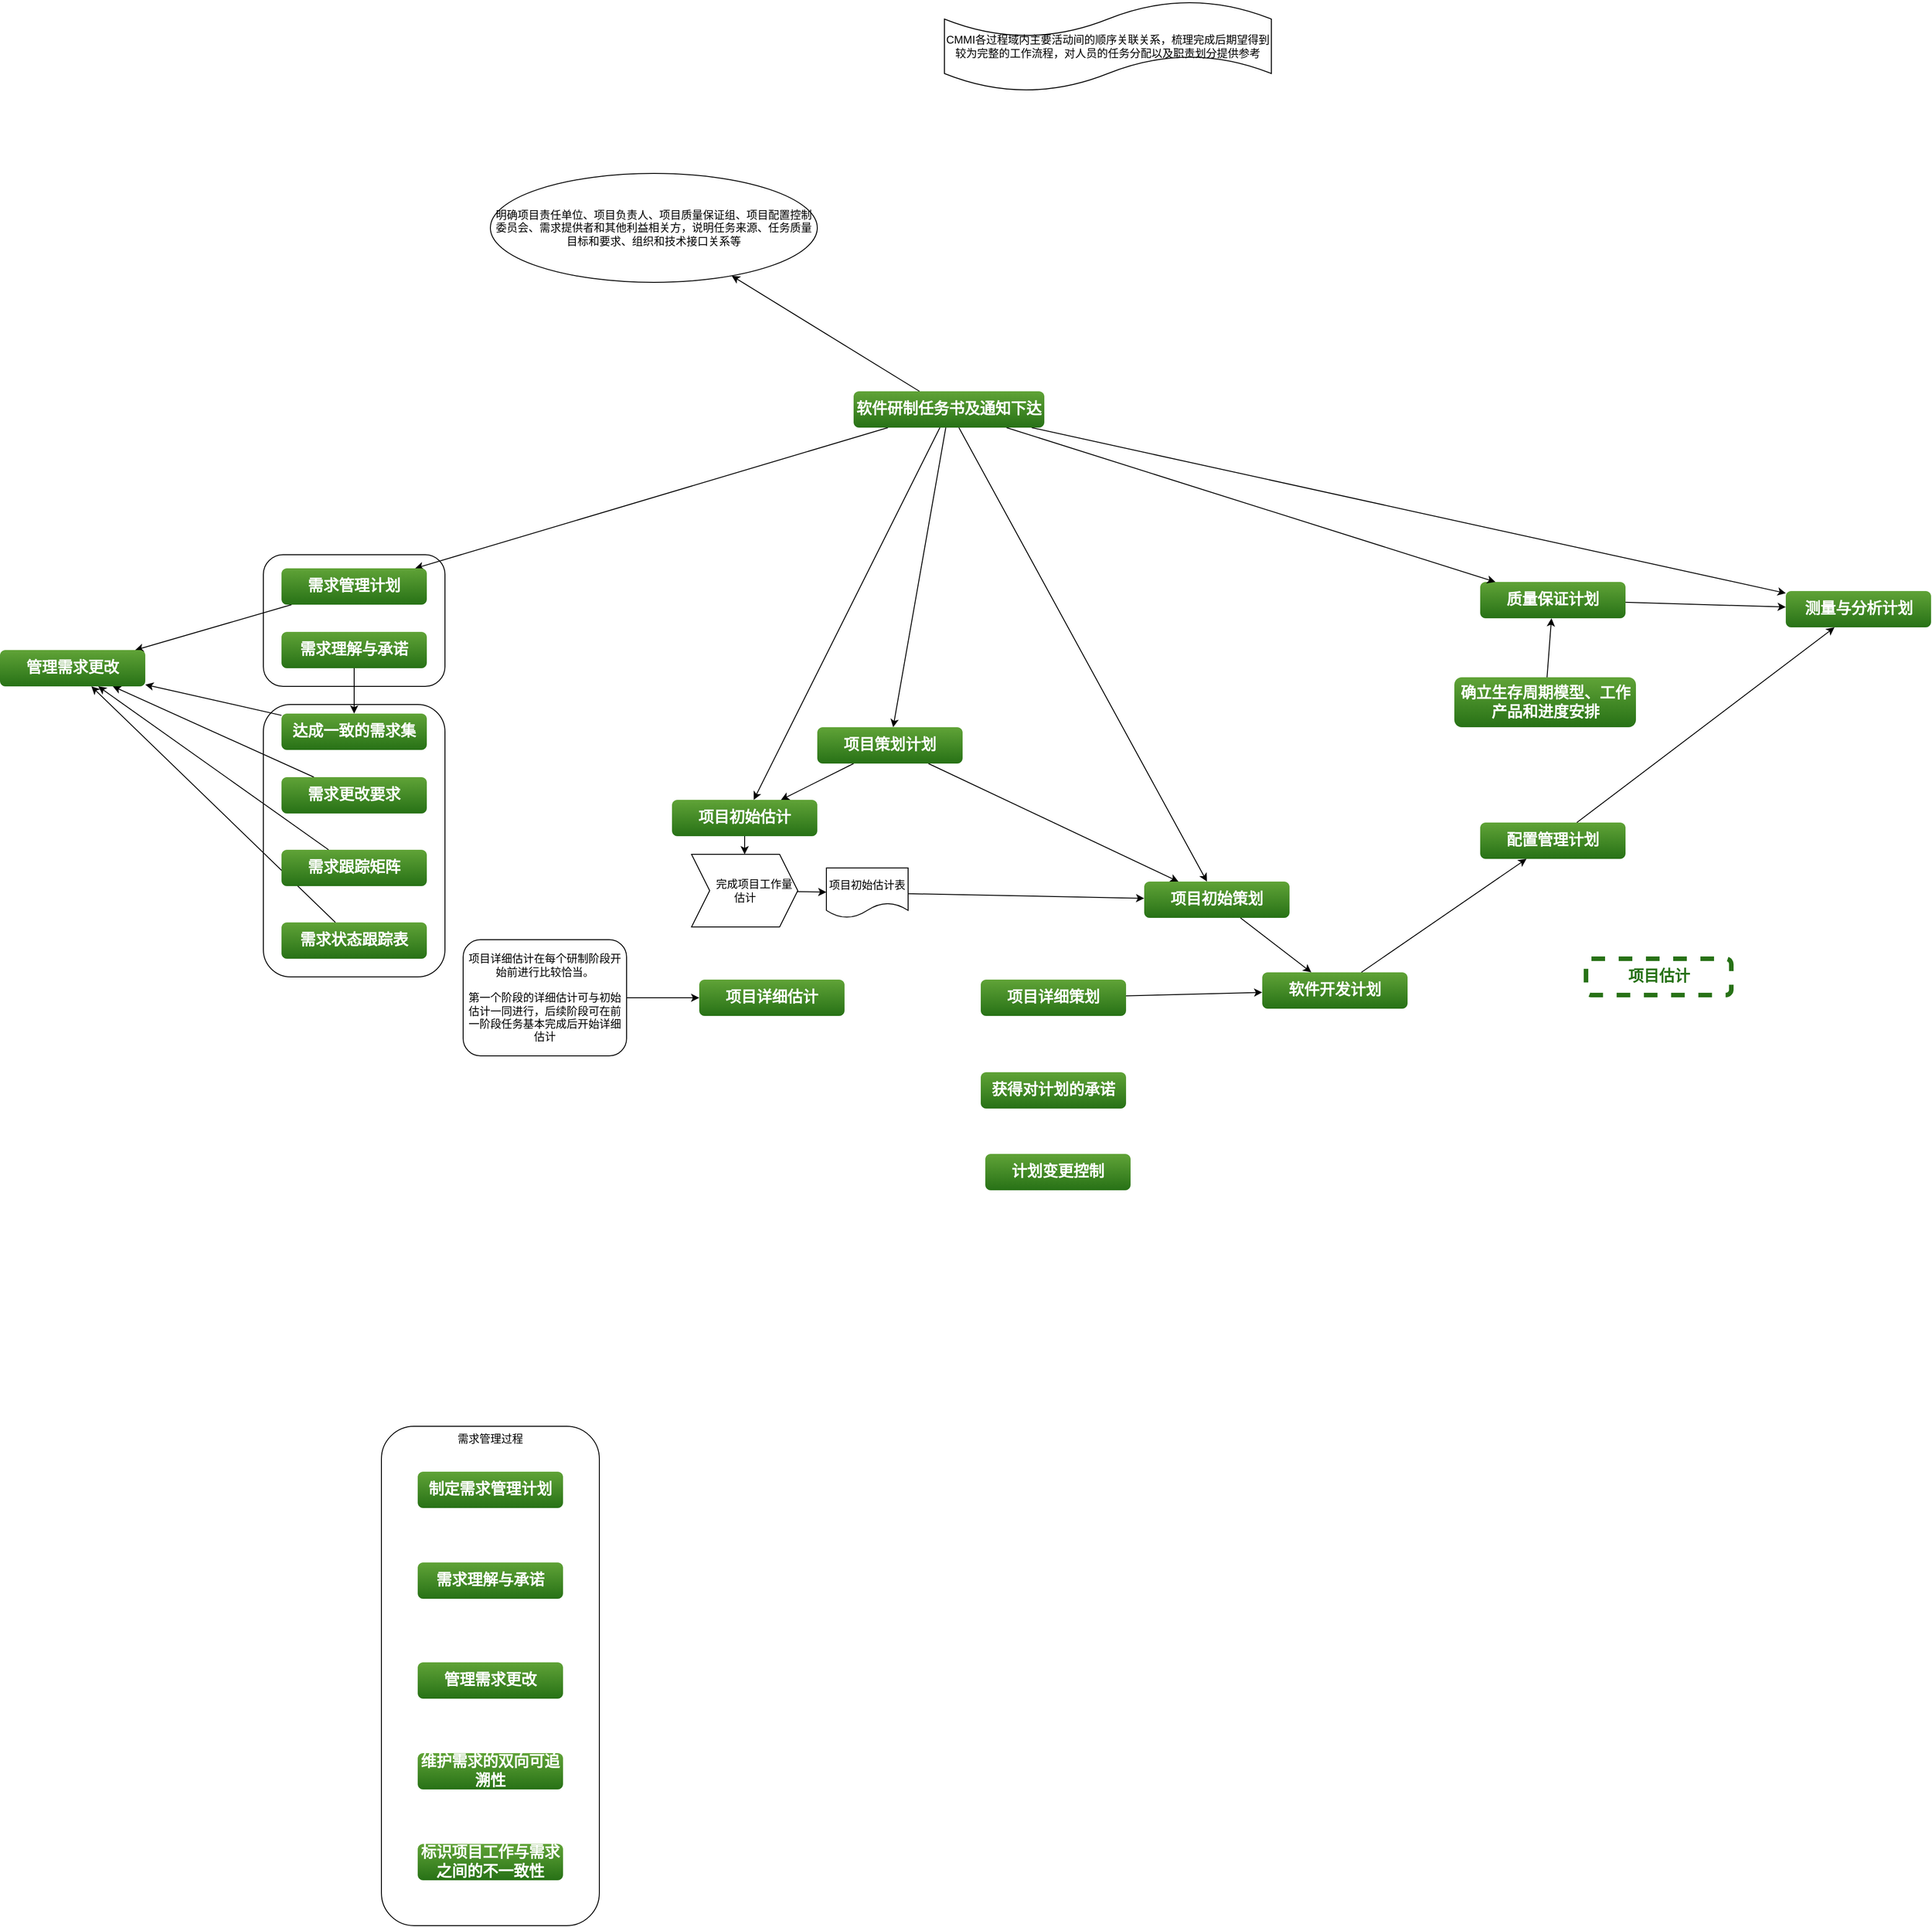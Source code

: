 <mxfile version="14.0.4" type="github">
  <diagram id="piHKIUo1fMsEEpTTjODf" name="Page-1">
    <mxGraphModel dx="4782" dy="-542" grid="1" gridSize="10" guides="1" tooltips="1" connect="1" arrows="1" fold="1" page="1" pageScale="1" pageWidth="827" pageHeight="1169" math="0" shadow="0">
      <root>
        <mxCell id="0" />
        <mxCell id="1" parent="0" />
        <mxCell id="9GpVhyX3XaPiWzsppeSM-29" value="需求管理过程" style="rounded=1;whiteSpace=wrap;html=1;verticalAlign=top;" parent="1" vertex="1">
          <mxGeometry x="-620" y="4700" width="240" height="550" as="geometry" />
        </mxCell>
        <mxCell id="9GpVhyX3XaPiWzsppeSM-15" value="" style="rounded=1;whiteSpace=wrap;html=1;" parent="1" vertex="1">
          <mxGeometry x="-750" y="3740" width="200" height="145" as="geometry" />
        </mxCell>
        <mxCell id="9GpVhyX3XaPiWzsppeSM-14" value="" style="rounded=1;whiteSpace=wrap;html=1;" parent="1" vertex="1">
          <mxGeometry x="-750" y="3905" width="200" height="300" as="geometry" />
        </mxCell>
        <mxCell id="iFp0Jspzjo4-1ObcR2li-18" style="edgeStyle=none;rounded=0;orthogonalLoop=1;jettySize=auto;html=1;" parent="1" source="iFp0Jspzjo4-1ObcR2li-5" target="iFp0Jspzjo4-1ObcR2li-16" edge="1">
          <mxGeometry relative="1" as="geometry" />
        </mxCell>
        <mxCell id="iFp0Jspzjo4-1ObcR2li-5" value="&lt;font color=&quot;#ffffff&quot; style=&quot;font-size: 17px&quot;&gt;配置管理计划&lt;/font&gt;" style="rounded=1;whiteSpace=wrap;html=1;gradientColor=#277116;fillColor=#60A337;fontSize=17;strokeColor=none;fontStyle=1" parent="1" vertex="1">
          <mxGeometry x="590" y="4035" width="160" height="40" as="geometry" />
        </mxCell>
        <mxCell id="iFp0Jspzjo4-1ObcR2li-17" style="edgeStyle=none;rounded=0;orthogonalLoop=1;jettySize=auto;html=1;" parent="1" source="iFp0Jspzjo4-1ObcR2li-7" target="iFp0Jspzjo4-1ObcR2li-16" edge="1">
          <mxGeometry relative="1" as="geometry" />
        </mxCell>
        <mxCell id="iFp0Jspzjo4-1ObcR2li-7" value="&lt;font color=&quot;#ffffff&quot; style=&quot;font-size: 17px&quot;&gt;质量保证计划&lt;/font&gt;" style="rounded=1;whiteSpace=wrap;html=1;gradientColor=#277116;fillColor=#60A337;fontSize=17;strokeColor=none;fontStyle=1" parent="1" vertex="1">
          <mxGeometry x="590" y="3770" width="160" height="40" as="geometry" />
        </mxCell>
        <mxCell id="iFp0Jspzjo4-1ObcR2li-10" value="" style="rounded=0;orthogonalLoop=1;jettySize=auto;html=1;" parent="1" source="iFp0Jspzjo4-1ObcR2li-8" target="iFp0Jspzjo4-1ObcR2li-7" edge="1">
          <mxGeometry relative="1" as="geometry" />
        </mxCell>
        <mxCell id="iFp0Jspzjo4-1ObcR2li-8" value="&lt;font color=&quot;#ffffff&quot; style=&quot;font-size: 17px&quot;&gt;确立生存周期模型、工作产品和进度安排&lt;/font&gt;" style="rounded=1;whiteSpace=wrap;html=1;gradientColor=#277116;fillColor=#60A337;fontSize=17;strokeColor=none;fontStyle=1" parent="1" vertex="1">
          <mxGeometry x="561.5" y="3875" width="200" height="55" as="geometry" />
        </mxCell>
        <mxCell id="iFp0Jspzjo4-1ObcR2li-13" style="rounded=0;orthogonalLoop=1;jettySize=auto;html=1;" parent="1" source="iFp0Jspzjo4-1ObcR2li-11" target="iFp0Jspzjo4-1ObcR2li-7" edge="1">
          <mxGeometry relative="1" as="geometry" />
        </mxCell>
        <mxCell id="iFp0Jspzjo4-1ObcR2li-22" style="edgeStyle=none;rounded=0;orthogonalLoop=1;jettySize=auto;html=1;" parent="1" source="iFp0Jspzjo4-1ObcR2li-11" target="iFp0Jspzjo4-1ObcR2li-16" edge="1">
          <mxGeometry relative="1" as="geometry" />
        </mxCell>
        <mxCell id="9GpVhyX3XaPiWzsppeSM-2" style="rounded=0;orthogonalLoop=1;jettySize=auto;html=1;" parent="1" source="iFp0Jspzjo4-1ObcR2li-11" target="9GpVhyX3XaPiWzsppeSM-1" edge="1">
          <mxGeometry relative="1" as="geometry" />
        </mxCell>
        <mxCell id="9GpVhyX3XaPiWzsppeSM-3" style="edgeStyle=none;rounded=0;orthogonalLoop=1;jettySize=auto;html=1;" parent="1" source="iFp0Jspzjo4-1ObcR2li-11" target="9GpVhyX3XaPiWzsppeSM-4" edge="1">
          <mxGeometry relative="1" as="geometry">
            <mxPoint x="240" y="3510" as="targetPoint" />
          </mxGeometry>
        </mxCell>
        <mxCell id="9GpVhyX3XaPiWzsppeSM-31" style="edgeStyle=none;rounded=0;orthogonalLoop=1;jettySize=auto;html=1;" parent="1" source="iFp0Jspzjo4-1ObcR2li-11" target="9GpVhyX3XaPiWzsppeSM-30" edge="1">
          <mxGeometry relative="1" as="geometry" />
        </mxCell>
        <mxCell id="9GpVhyX3XaPiWzsppeSM-230" style="edgeStyle=none;rounded=0;orthogonalLoop=1;jettySize=auto;html=1;" parent="1" source="iFp0Jspzjo4-1ObcR2li-11" target="9GpVhyX3XaPiWzsppeSM-228" edge="1">
          <mxGeometry relative="1" as="geometry" />
        </mxCell>
        <mxCell id="9GpVhyX3XaPiWzsppeSM-243" style="edgeStyle=none;rounded=0;orthogonalLoop=1;jettySize=auto;html=1;" parent="1" source="iFp0Jspzjo4-1ObcR2li-11" target="9GpVhyX3XaPiWzsppeSM-241" edge="1">
          <mxGeometry relative="1" as="geometry" />
        </mxCell>
        <mxCell id="iFp0Jspzjo4-1ObcR2li-11" value="&lt;font color=&quot;#ffffff&quot; style=&quot;font-size: 17px&quot;&gt;软件研制任务书及通知下达&lt;/font&gt;" style="rounded=1;whiteSpace=wrap;html=1;gradientColor=#277116;fillColor=#60A337;fontSize=17;strokeColor=none;fontStyle=1" parent="1" vertex="1">
          <mxGeometry x="-100" y="3560" width="210" height="40" as="geometry" />
        </mxCell>
        <mxCell id="iFp0Jspzjo4-1ObcR2li-15" value="&lt;font color=&quot;#277116&quot;&gt;项目估计&lt;/font&gt;" style="rounded=1;whiteSpace=wrap;html=1;fontSize=17;fontStyle=1;strokeWidth=5;dashed=1;strokeColor=#277116;" parent="1" vertex="1">
          <mxGeometry x="706.5" y="4185" width="160" height="40" as="geometry" />
        </mxCell>
        <mxCell id="iFp0Jspzjo4-1ObcR2li-16" value="&lt;font color=&quot;#ffffff&quot;&gt;测量与分析计划&lt;/font&gt;" style="rounded=1;whiteSpace=wrap;html=1;gradientColor=#277116;fillColor=#60A337;fontSize=17;strokeColor=none;fontStyle=1" parent="1" vertex="1">
          <mxGeometry x="926.5" y="3780" width="160" height="40" as="geometry" />
        </mxCell>
        <mxCell id="9GpVhyX3XaPiWzsppeSM-17" style="edgeStyle=none;rounded=0;orthogonalLoop=1;jettySize=auto;html=1;" parent="1" source="9GpVhyX3XaPiWzsppeSM-1" target="9GpVhyX3XaPiWzsppeSM-16" edge="1">
          <mxGeometry relative="1" as="geometry" />
        </mxCell>
        <mxCell id="9GpVhyX3XaPiWzsppeSM-1" value="&lt;font color=&quot;#ffffff&quot; style=&quot;font-size: 17px&quot;&gt;需求管理计划&lt;/font&gt;" style="rounded=1;whiteSpace=wrap;html=1;gradientColor=#277116;fillColor=#60A337;fontSize=17;strokeColor=none;fontStyle=1" parent="1" vertex="1">
          <mxGeometry x="-730" y="3755" width="160" height="40" as="geometry" />
        </mxCell>
        <mxCell id="9GpVhyX3XaPiWzsppeSM-4" value="明确项目责任单位、项目负责人、项目质量保证组、项目配置控制委员会、需求提供者和其他利益相关方，说明任务来源、任务质量目标和要求、组织和技术接口关系等" style="ellipse;whiteSpace=wrap;html=1;" parent="1" vertex="1">
          <mxGeometry x="-500" y="3320" width="360" height="120" as="geometry" />
        </mxCell>
        <mxCell id="9GpVhyX3XaPiWzsppeSM-13" style="edgeStyle=none;rounded=0;orthogonalLoop=1;jettySize=auto;html=1;" parent="1" source="9GpVhyX3XaPiWzsppeSM-7" target="9GpVhyX3XaPiWzsppeSM-8" edge="1">
          <mxGeometry relative="1" as="geometry" />
        </mxCell>
        <mxCell id="9GpVhyX3XaPiWzsppeSM-7" value="&lt;font color=&quot;#ffffff&quot; style=&quot;font-size: 17px&quot;&gt;需求理解与承诺&lt;/font&gt;" style="rounded=1;whiteSpace=wrap;html=1;gradientColor=#277116;fillColor=#60A337;fontSize=17;strokeColor=none;fontStyle=1" parent="1" vertex="1">
          <mxGeometry x="-730" y="3825" width="160" height="40" as="geometry" />
        </mxCell>
        <mxCell id="9GpVhyX3XaPiWzsppeSM-20" style="edgeStyle=none;rounded=0;orthogonalLoop=1;jettySize=auto;html=1;" parent="1" source="9GpVhyX3XaPiWzsppeSM-8" target="9GpVhyX3XaPiWzsppeSM-16" edge="1">
          <mxGeometry relative="1" as="geometry" />
        </mxCell>
        <mxCell id="9GpVhyX3XaPiWzsppeSM-8" value="&lt;font color=&quot;#ffffff&quot; style=&quot;font-size: 17px&quot;&gt;达成一致的需求集&lt;/font&gt;" style="rounded=1;whiteSpace=wrap;html=1;gradientColor=#277116;fillColor=#60A337;fontSize=17;strokeColor=none;fontStyle=1" parent="1" vertex="1">
          <mxGeometry x="-730" y="3915" width="160" height="40" as="geometry" />
        </mxCell>
        <mxCell id="9GpVhyX3XaPiWzsppeSM-21" style="edgeStyle=none;rounded=0;orthogonalLoop=1;jettySize=auto;html=1;" parent="1" source="9GpVhyX3XaPiWzsppeSM-9" target="9GpVhyX3XaPiWzsppeSM-16" edge="1">
          <mxGeometry relative="1" as="geometry" />
        </mxCell>
        <mxCell id="9GpVhyX3XaPiWzsppeSM-9" value="&lt;font color=&quot;#ffffff&quot; style=&quot;font-size: 17px&quot;&gt;需求更改要求&lt;/font&gt;" style="rounded=1;whiteSpace=wrap;html=1;gradientColor=#277116;fillColor=#60A337;fontSize=17;strokeColor=none;fontStyle=1" parent="1" vertex="1">
          <mxGeometry x="-730" y="3985" width="160" height="40" as="geometry" />
        </mxCell>
        <mxCell id="9GpVhyX3XaPiWzsppeSM-22" style="edgeStyle=none;rounded=0;orthogonalLoop=1;jettySize=auto;html=1;" parent="1" source="9GpVhyX3XaPiWzsppeSM-10" target="9GpVhyX3XaPiWzsppeSM-16" edge="1">
          <mxGeometry relative="1" as="geometry" />
        </mxCell>
        <mxCell id="9GpVhyX3XaPiWzsppeSM-10" value="&lt;font color=&quot;#ffffff&quot; style=&quot;font-size: 17px&quot;&gt;需求状态跟踪表&lt;/font&gt;" style="rounded=1;whiteSpace=wrap;html=1;gradientColor=#277116;fillColor=#60A337;fontSize=17;strokeColor=none;fontStyle=1" parent="1" vertex="1">
          <mxGeometry x="-730" y="4145" width="160" height="40" as="geometry" />
        </mxCell>
        <mxCell id="9GpVhyX3XaPiWzsppeSM-23" style="edgeStyle=none;rounded=0;orthogonalLoop=1;jettySize=auto;html=1;" parent="1" source="9GpVhyX3XaPiWzsppeSM-12" target="9GpVhyX3XaPiWzsppeSM-16" edge="1">
          <mxGeometry relative="1" as="geometry" />
        </mxCell>
        <mxCell id="9GpVhyX3XaPiWzsppeSM-12" value="&lt;font color=&quot;#ffffff&quot; style=&quot;font-size: 17px&quot;&gt;需求跟踪矩阵&lt;/font&gt;" style="rounded=1;whiteSpace=wrap;html=1;gradientColor=#277116;fillColor=#60A337;fontSize=17;strokeColor=none;fontStyle=1" parent="1" vertex="1">
          <mxGeometry x="-730" y="4065" width="160" height="40" as="geometry" />
        </mxCell>
        <mxCell id="9GpVhyX3XaPiWzsppeSM-16" value="&lt;font color=&quot;#ffffff&quot; style=&quot;font-size: 17px&quot;&gt;管理需求更改&lt;/font&gt;" style="rounded=1;whiteSpace=wrap;html=1;gradientColor=#277116;fillColor=#60A337;fontSize=17;strokeColor=none;fontStyle=1" parent="1" vertex="1">
          <mxGeometry x="-1040" y="3845" width="160" height="40" as="geometry" />
        </mxCell>
        <mxCell id="9GpVhyX3XaPiWzsppeSM-24" value="&lt;font color=&quot;#ffffff&quot;&gt;制定需求管理计划&lt;/font&gt;" style="rounded=1;whiteSpace=wrap;html=1;gradientColor=#277116;fillColor=#60A337;fontSize=17;strokeColor=none;fontStyle=1" parent="1" vertex="1">
          <mxGeometry x="-580" y="4750" width="160" height="40" as="geometry" />
        </mxCell>
        <mxCell id="9GpVhyX3XaPiWzsppeSM-25" value="&lt;font color=&quot;#ffffff&quot;&gt;需求理解与承诺&lt;/font&gt;" style="rounded=1;whiteSpace=wrap;html=1;gradientColor=#277116;fillColor=#60A337;fontSize=17;strokeColor=none;fontStyle=1" parent="1" vertex="1">
          <mxGeometry x="-580" y="4850" width="160" height="40" as="geometry" />
        </mxCell>
        <mxCell id="9GpVhyX3XaPiWzsppeSM-26" value="&lt;font color=&quot;#ffffff&quot;&gt;管理需求更改&lt;/font&gt;" style="rounded=1;whiteSpace=wrap;html=1;gradientColor=#277116;fillColor=#60A337;fontSize=17;strokeColor=none;fontStyle=1" parent="1" vertex="1">
          <mxGeometry x="-580" y="4960" width="160" height="40" as="geometry" />
        </mxCell>
        <mxCell id="9GpVhyX3XaPiWzsppeSM-27" value="&lt;font color=&quot;#ffffff&quot;&gt;维护需求的双向可追溯性&lt;/font&gt;" style="rounded=1;whiteSpace=wrap;html=1;gradientColor=#277116;fillColor=#60A337;fontSize=17;strokeColor=none;fontStyle=1" parent="1" vertex="1">
          <mxGeometry x="-580" y="5060" width="160" height="40" as="geometry" />
        </mxCell>
        <mxCell id="9GpVhyX3XaPiWzsppeSM-28" value="&lt;font color=&quot;#ffffff&quot;&gt;标识项目工作与需求之间的不一致性&lt;/font&gt;" style="rounded=1;whiteSpace=wrap;html=1;gradientColor=#277116;fillColor=#60A337;fontSize=17;strokeColor=none;fontStyle=1" parent="1" vertex="1">
          <mxGeometry x="-580" y="5160" width="160" height="40" as="geometry" />
        </mxCell>
        <mxCell id="9GpVhyX3XaPiWzsppeSM-238" style="edgeStyle=none;rounded=0;orthogonalLoop=1;jettySize=auto;html=1;" parent="1" source="9GpVhyX3XaPiWzsppeSM-30" target="9GpVhyX3XaPiWzsppeSM-228" edge="1">
          <mxGeometry relative="1" as="geometry" />
        </mxCell>
        <mxCell id="9GpVhyX3XaPiWzsppeSM-244" style="edgeStyle=none;rounded=0;orthogonalLoop=1;jettySize=auto;html=1;" parent="1" source="9GpVhyX3XaPiWzsppeSM-30" target="9GpVhyX3XaPiWzsppeSM-241" edge="1">
          <mxGeometry relative="1" as="geometry" />
        </mxCell>
        <mxCell id="9GpVhyX3XaPiWzsppeSM-30" value="&lt;font color=&quot;#ffffff&quot; style=&quot;font-size: 17px&quot;&gt;项目策划计划&lt;/font&gt;" style="rounded=1;whiteSpace=wrap;html=1;gradientColor=#277116;fillColor=#60A337;fontSize=17;strokeColor=none;fontStyle=1" parent="1" vertex="1">
          <mxGeometry x="-140" y="3930" width="160" height="40" as="geometry" />
        </mxCell>
        <mxCell id="9GpVhyX3XaPiWzsppeSM-34" value="CMMI各过程域内主要活动间的顺序关联关系，梳理完成后期望得到较为完整的工作流程，对人员的任务分配以及职责划分提供参考" style="shape=tape;whiteSpace=wrap;html=1;" parent="1" vertex="1">
          <mxGeometry y="3130" width="360" height="100" as="geometry" />
        </mxCell>
        <mxCell id="9GpVhyX3XaPiWzsppeSM-236" style="edgeStyle=none;rounded=0;orthogonalLoop=1;jettySize=auto;html=1;" parent="1" source="9GpVhyX3XaPiWzsppeSM-228" target="9GpVhyX3XaPiWzsppeSM-235" edge="1">
          <mxGeometry relative="1" as="geometry" />
        </mxCell>
        <mxCell id="9GpVhyX3XaPiWzsppeSM-228" value="&lt;font color=&quot;#ffffff&quot; style=&quot;font-size: 17px&quot;&gt;项目初始估计&lt;/font&gt;" style="rounded=1;whiteSpace=wrap;html=1;gradientColor=#277116;fillColor=#60A337;fontSize=17;strokeColor=none;fontStyle=1" parent="1" vertex="1">
          <mxGeometry x="-300" y="4010" width="160" height="40" as="geometry" />
        </mxCell>
        <mxCell id="9GpVhyX3XaPiWzsppeSM-229" value="&lt;font color=&quot;#ffffff&quot; style=&quot;font-size: 17px&quot;&gt;项目详细估计&lt;/font&gt;" style="rounded=1;whiteSpace=wrap;html=1;gradientColor=#277116;fillColor=#60A337;fontSize=17;strokeColor=none;fontStyle=1" parent="1" vertex="1">
          <mxGeometry x="-270" y="4208" width="160" height="40" as="geometry" />
        </mxCell>
        <mxCell id="9GpVhyX3XaPiWzsppeSM-242" style="edgeStyle=none;rounded=0;orthogonalLoop=1;jettySize=auto;html=1;" parent="1" source="9GpVhyX3XaPiWzsppeSM-232" target="9GpVhyX3XaPiWzsppeSM-241" edge="1">
          <mxGeometry relative="1" as="geometry" />
        </mxCell>
        <mxCell id="9GpVhyX3XaPiWzsppeSM-232" value="项目初始估计表" style="shape=document;whiteSpace=wrap;html=1;boundedLbl=1;" parent="1" vertex="1">
          <mxGeometry x="-130" y="4085" width="90" height="55" as="geometry" />
        </mxCell>
        <mxCell id="9GpVhyX3XaPiWzsppeSM-237" style="edgeStyle=none;rounded=0;orthogonalLoop=1;jettySize=auto;html=1;" parent="1" source="9GpVhyX3XaPiWzsppeSM-235" target="9GpVhyX3XaPiWzsppeSM-232" edge="1">
          <mxGeometry relative="1" as="geometry" />
        </mxCell>
        <mxCell id="9GpVhyX3XaPiWzsppeSM-235" value="&amp;nbsp; &amp;nbsp; &amp;nbsp; 完成项目工作量估计" style="shape=step;perimeter=stepPerimeter;whiteSpace=wrap;html=1;fixedSize=1;" parent="1" vertex="1">
          <mxGeometry x="-278.5" y="4070" width="117" height="80" as="geometry" />
        </mxCell>
        <mxCell id="9GpVhyX3XaPiWzsppeSM-240" style="edgeStyle=none;rounded=0;orthogonalLoop=1;jettySize=auto;html=1;" parent="1" source="9GpVhyX3XaPiWzsppeSM-239" target="9GpVhyX3XaPiWzsppeSM-229" edge="1">
          <mxGeometry relative="1" as="geometry" />
        </mxCell>
        <mxCell id="9GpVhyX3XaPiWzsppeSM-239" value="项目详细估计在每个研制阶段开始前进行比较恰当。&lt;br&gt;&lt;br&gt;第一个阶段的详细估计可与初始估计一同进行，后续阶段可在前一阶段任务基本完成后开始详细估计" style="rounded=1;whiteSpace=wrap;html=1;" parent="1" vertex="1">
          <mxGeometry x="-530" y="4164" width="180" height="128" as="geometry" />
        </mxCell>
        <mxCell id="9GpVhyX3XaPiWzsppeSM-249" style="edgeStyle=none;rounded=0;orthogonalLoop=1;jettySize=auto;html=1;" parent="1" source="9GpVhyX3XaPiWzsppeSM-241" target="9GpVhyX3XaPiWzsppeSM-248" edge="1">
          <mxGeometry relative="1" as="geometry" />
        </mxCell>
        <mxCell id="9GpVhyX3XaPiWzsppeSM-241" value="&lt;font color=&quot;#ffffff&quot; style=&quot;font-size: 17px&quot;&gt;项目初始策划&lt;/font&gt;" style="rounded=1;whiteSpace=wrap;html=1;gradientColor=#277116;fillColor=#60A337;fontSize=17;strokeColor=none;fontStyle=1" parent="1" vertex="1">
          <mxGeometry x="220" y="4100" width="160" height="40" as="geometry" />
        </mxCell>
        <mxCell id="9GpVhyX3XaPiWzsppeSM-250" style="edgeStyle=none;rounded=0;orthogonalLoop=1;jettySize=auto;html=1;" parent="1" source="9GpVhyX3XaPiWzsppeSM-245" target="9GpVhyX3XaPiWzsppeSM-248" edge="1">
          <mxGeometry relative="1" as="geometry" />
        </mxCell>
        <mxCell id="9GpVhyX3XaPiWzsppeSM-245" value="&lt;font color=&quot;#ffffff&quot; style=&quot;font-size: 17px&quot;&gt;项目详细策划&lt;/font&gt;" style="rounded=1;whiteSpace=wrap;html=1;gradientColor=#277116;fillColor=#60A337;fontSize=17;strokeColor=none;fontStyle=1" parent="1" vertex="1">
          <mxGeometry x="40" y="4208" width="160" height="40" as="geometry" />
        </mxCell>
        <mxCell id="9GpVhyX3XaPiWzsppeSM-246" value="&lt;font color=&quot;#ffffff&quot; style=&quot;font-size: 17px&quot;&gt;获得对计划的承诺&lt;/font&gt;" style="rounded=1;whiteSpace=wrap;html=1;gradientColor=#277116;fillColor=#60A337;fontSize=17;strokeColor=none;fontStyle=1" parent="1" vertex="1">
          <mxGeometry x="40" y="4310" width="160" height="40" as="geometry" />
        </mxCell>
        <mxCell id="9GpVhyX3XaPiWzsppeSM-247" value="&lt;font color=&quot;#ffffff&quot; style=&quot;font-size: 17px&quot;&gt;计划变更控制&lt;/font&gt;" style="rounded=1;whiteSpace=wrap;html=1;gradientColor=#277116;fillColor=#60A337;fontSize=17;strokeColor=none;fontStyle=1" parent="1" vertex="1">
          <mxGeometry x="45" y="4400" width="160" height="40" as="geometry" />
        </mxCell>
        <mxCell id="9GpVhyX3XaPiWzsppeSM-251" style="edgeStyle=none;rounded=0;orthogonalLoop=1;jettySize=auto;html=1;" parent="1" source="9GpVhyX3XaPiWzsppeSM-248" target="iFp0Jspzjo4-1ObcR2li-5" edge="1">
          <mxGeometry relative="1" as="geometry" />
        </mxCell>
        <mxCell id="9GpVhyX3XaPiWzsppeSM-248" value="&lt;font color=&quot;#ffffff&quot; style=&quot;font-size: 17px&quot;&gt;软件开发计划&lt;/font&gt;" style="rounded=1;whiteSpace=wrap;html=1;gradientColor=#277116;fillColor=#60A337;fontSize=17;strokeColor=none;fontStyle=1" parent="1" vertex="1">
          <mxGeometry x="350" y="4200" width="160" height="40" as="geometry" />
        </mxCell>
      </root>
    </mxGraphModel>
  </diagram>
</mxfile>
